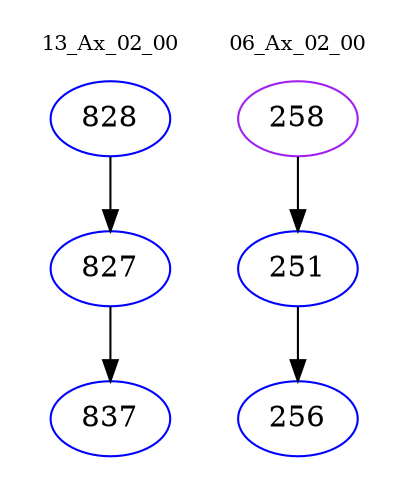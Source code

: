 digraph{
subgraph cluster_0 {
color = white
label = "13_Ax_02_00";
fontsize=10;
T0_828 [label="828", color="blue"]
T0_828 -> T0_827 [color="black"]
T0_827 [label="827", color="blue"]
T0_827 -> T0_837 [color="black"]
T0_837 [label="837", color="blue"]
}
subgraph cluster_1 {
color = white
label = "06_Ax_02_00";
fontsize=10;
T1_258 [label="258", color="purple"]
T1_258 -> T1_251 [color="black"]
T1_251 [label="251", color="blue"]
T1_251 -> T1_256 [color="black"]
T1_256 [label="256", color="blue"]
}
}
